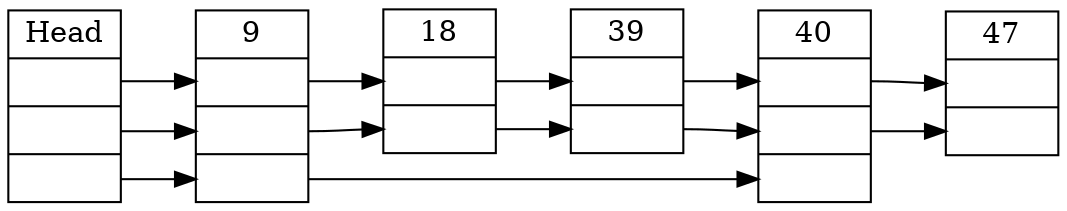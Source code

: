 digraph skip {
	rankdir=LR;
	nodesep=0
	node [shape=record, weight=4]

	H [label="Head|<0>|<1>|<2>"]

	47 [label="47|<0>|<1>"]
	39 [label="39|<0>|<1>"]
	18 [label="18|<0>|<1>"]
	40 [label="40|<0>|<1>|<2>"]
	9 [label="9|<0>|<1>|<2>"]

	H:0->9:0->18:0->39:0->40:0->47:0
	H:1->9:1->18:1->39:1->40:1->47:1
	H:2->9:2->40:2
}
